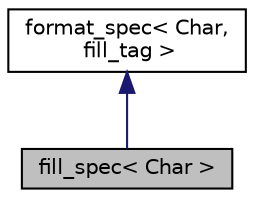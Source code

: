 digraph "fill_spec&lt; Char &gt;"
{
  edge [fontname="Helvetica",fontsize="10",labelfontname="Helvetica",labelfontsize="10"];
  node [fontname="Helvetica",fontsize="10",shape=record];
  Node1 [label="fill_spec\< Char \>",height=0.2,width=0.4,color="black", fillcolor="grey75", style="filled" fontcolor="black"];
  Node2 -> Node1 [dir="back",color="midnightblue",fontsize="10",style="solid",fontname="Helvetica"];
  Node2 [label="format_spec\< Char,\l fill_tag \>",height=0.2,width=0.4,color="black", fillcolor="white", style="filled",URL="$classformat__spec.html"];
}
